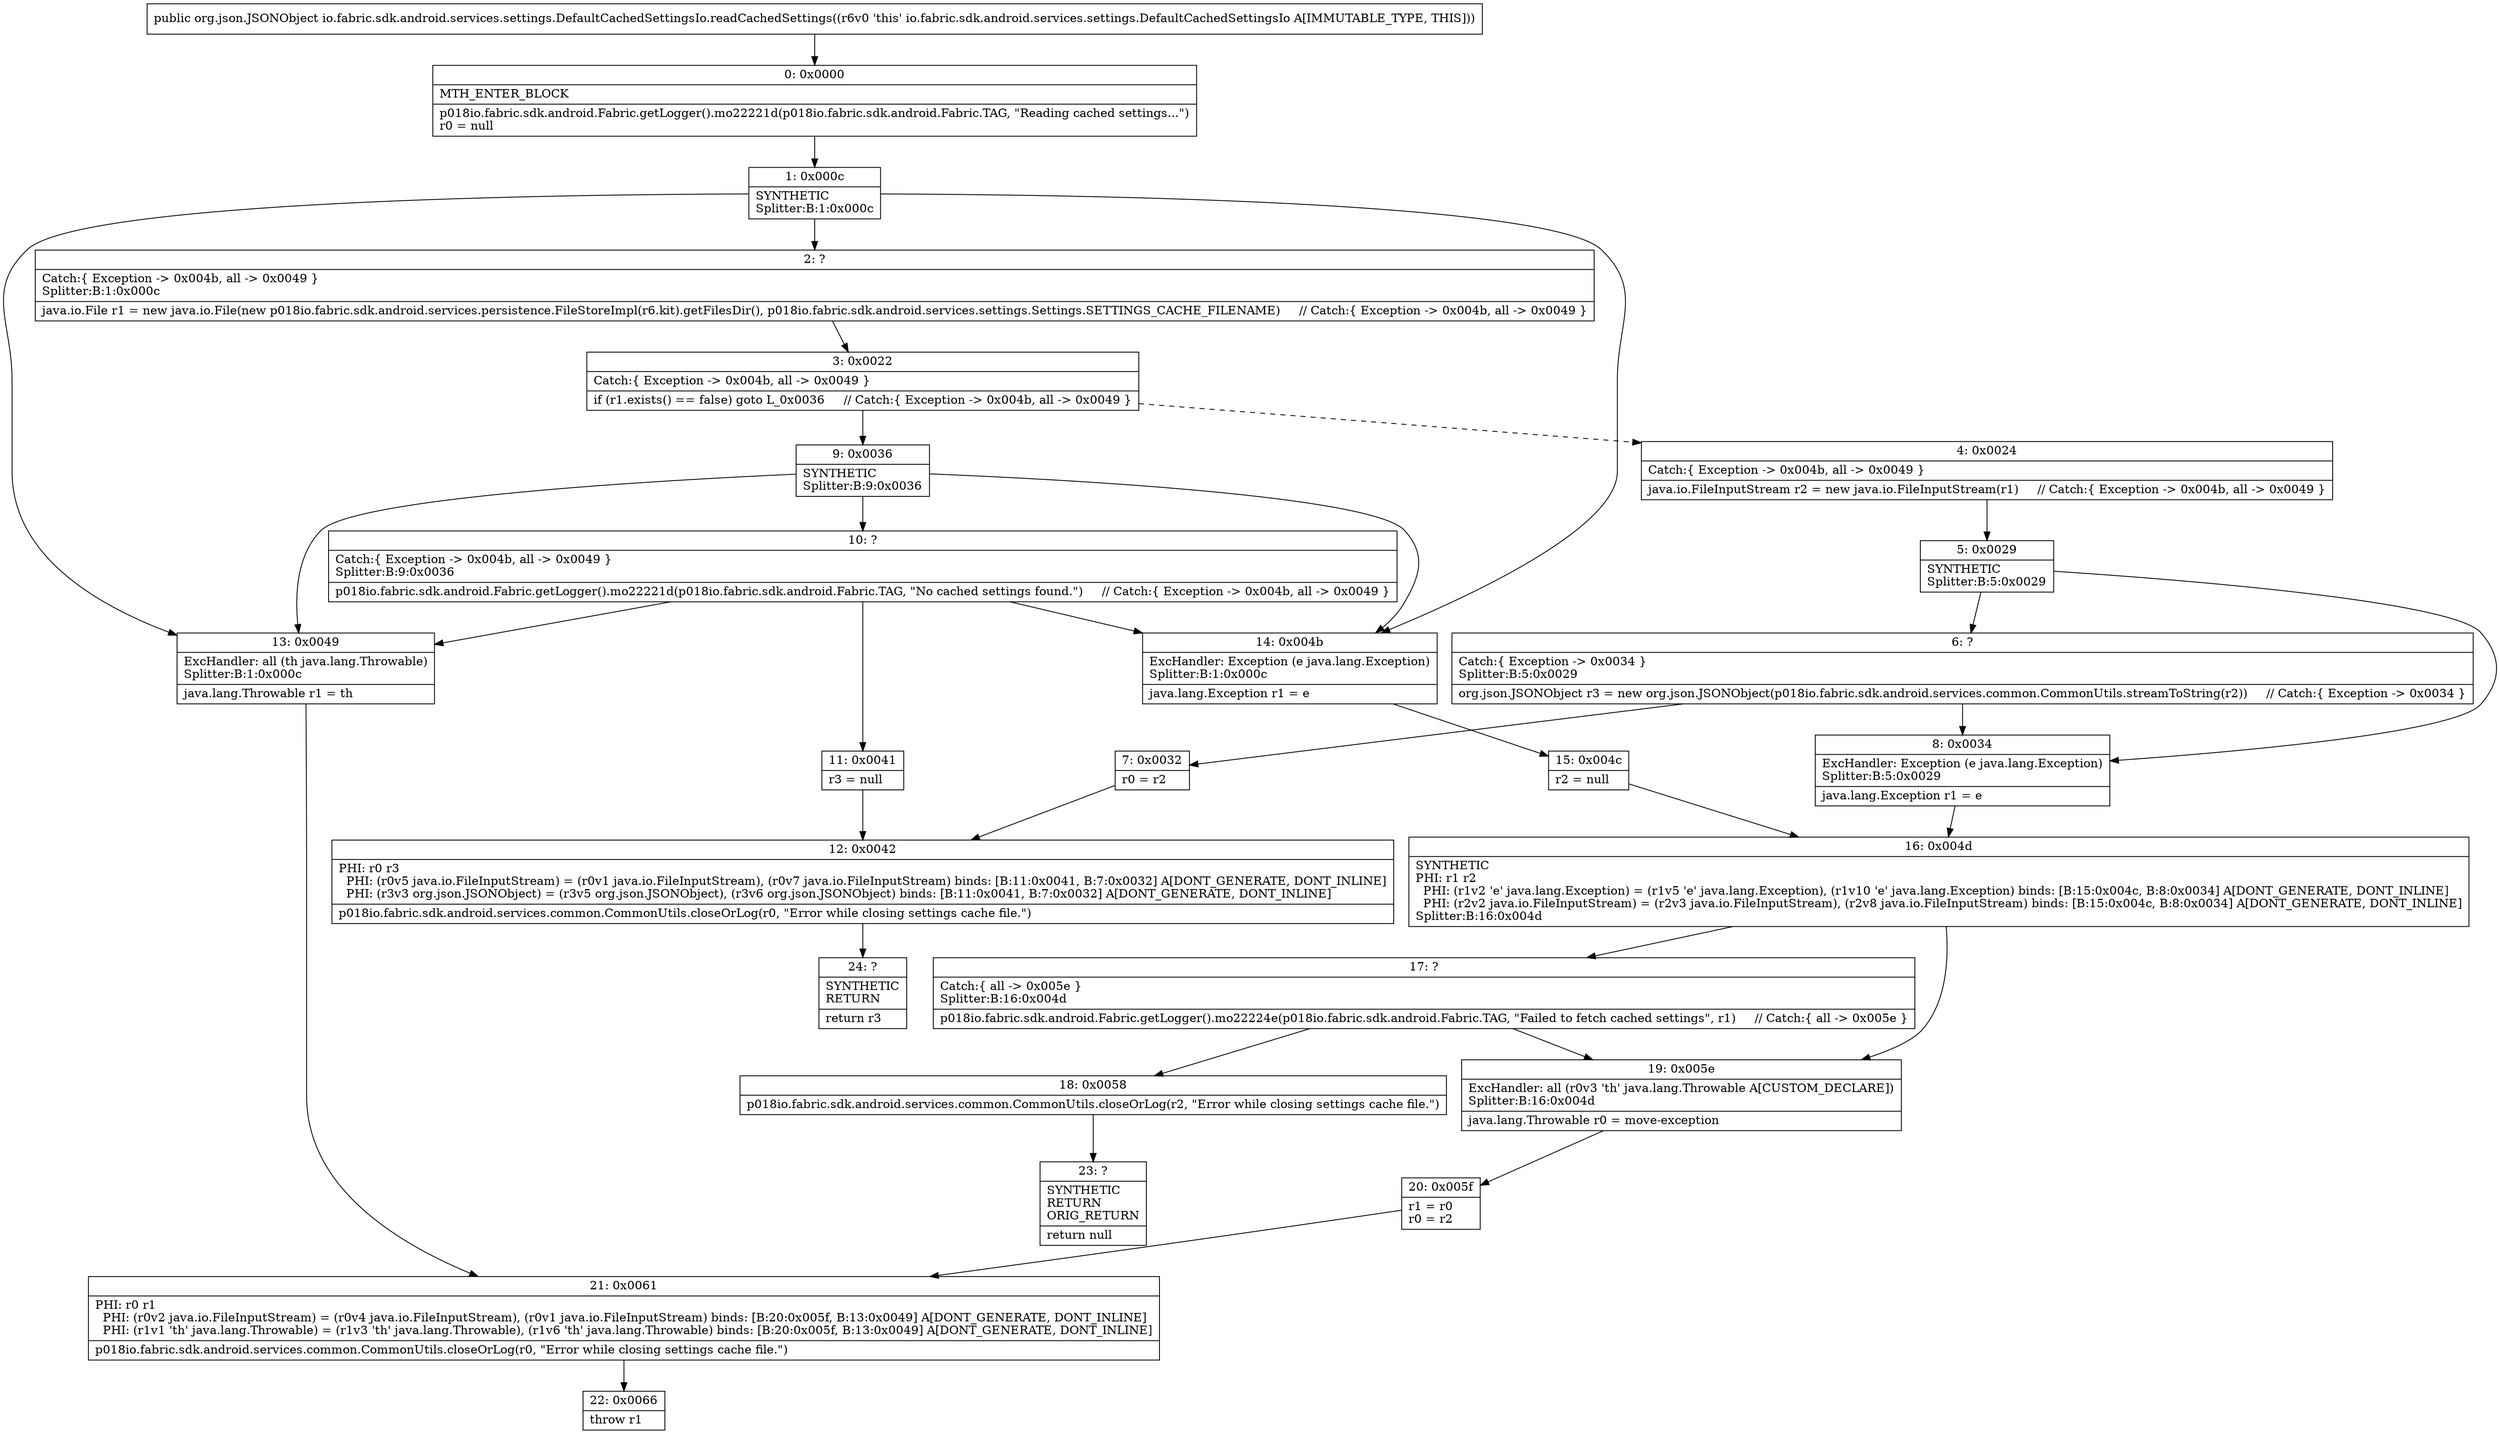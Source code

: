 digraph "CFG forio.fabric.sdk.android.services.settings.DefaultCachedSettingsIo.readCachedSettings()Lorg\/json\/JSONObject;" {
Node_0 [shape=record,label="{0\:\ 0x0000|MTH_ENTER_BLOCK\l|p018io.fabric.sdk.android.Fabric.getLogger().mo22221d(p018io.fabric.sdk.android.Fabric.TAG, \"Reading cached settings...\")\lr0 = null\l}"];
Node_1 [shape=record,label="{1\:\ 0x000c|SYNTHETIC\lSplitter:B:1:0x000c\l}"];
Node_2 [shape=record,label="{2\:\ ?|Catch:\{ Exception \-\> 0x004b, all \-\> 0x0049 \}\lSplitter:B:1:0x000c\l|java.io.File r1 = new java.io.File(new p018io.fabric.sdk.android.services.persistence.FileStoreImpl(r6.kit).getFilesDir(), p018io.fabric.sdk.android.services.settings.Settings.SETTINGS_CACHE_FILENAME)     \/\/ Catch:\{ Exception \-\> 0x004b, all \-\> 0x0049 \}\l}"];
Node_3 [shape=record,label="{3\:\ 0x0022|Catch:\{ Exception \-\> 0x004b, all \-\> 0x0049 \}\l|if (r1.exists() == false) goto L_0x0036     \/\/ Catch:\{ Exception \-\> 0x004b, all \-\> 0x0049 \}\l}"];
Node_4 [shape=record,label="{4\:\ 0x0024|Catch:\{ Exception \-\> 0x004b, all \-\> 0x0049 \}\l|java.io.FileInputStream r2 = new java.io.FileInputStream(r1)     \/\/ Catch:\{ Exception \-\> 0x004b, all \-\> 0x0049 \}\l}"];
Node_5 [shape=record,label="{5\:\ 0x0029|SYNTHETIC\lSplitter:B:5:0x0029\l}"];
Node_6 [shape=record,label="{6\:\ ?|Catch:\{ Exception \-\> 0x0034 \}\lSplitter:B:5:0x0029\l|org.json.JSONObject r3 = new org.json.JSONObject(p018io.fabric.sdk.android.services.common.CommonUtils.streamToString(r2))     \/\/ Catch:\{ Exception \-\> 0x0034 \}\l}"];
Node_7 [shape=record,label="{7\:\ 0x0032|r0 = r2\l}"];
Node_8 [shape=record,label="{8\:\ 0x0034|ExcHandler: Exception (e java.lang.Exception)\lSplitter:B:5:0x0029\l|java.lang.Exception r1 = e\l}"];
Node_9 [shape=record,label="{9\:\ 0x0036|SYNTHETIC\lSplitter:B:9:0x0036\l}"];
Node_10 [shape=record,label="{10\:\ ?|Catch:\{ Exception \-\> 0x004b, all \-\> 0x0049 \}\lSplitter:B:9:0x0036\l|p018io.fabric.sdk.android.Fabric.getLogger().mo22221d(p018io.fabric.sdk.android.Fabric.TAG, \"No cached settings found.\")     \/\/ Catch:\{ Exception \-\> 0x004b, all \-\> 0x0049 \}\l}"];
Node_11 [shape=record,label="{11\:\ 0x0041|r3 = null\l}"];
Node_12 [shape=record,label="{12\:\ 0x0042|PHI: r0 r3 \l  PHI: (r0v5 java.io.FileInputStream) = (r0v1 java.io.FileInputStream), (r0v7 java.io.FileInputStream) binds: [B:11:0x0041, B:7:0x0032] A[DONT_GENERATE, DONT_INLINE]\l  PHI: (r3v3 org.json.JSONObject) = (r3v5 org.json.JSONObject), (r3v6 org.json.JSONObject) binds: [B:11:0x0041, B:7:0x0032] A[DONT_GENERATE, DONT_INLINE]\l|p018io.fabric.sdk.android.services.common.CommonUtils.closeOrLog(r0, \"Error while closing settings cache file.\")\l}"];
Node_13 [shape=record,label="{13\:\ 0x0049|ExcHandler: all (th java.lang.Throwable)\lSplitter:B:1:0x000c\l|java.lang.Throwable r1 = th\l}"];
Node_14 [shape=record,label="{14\:\ 0x004b|ExcHandler: Exception (e java.lang.Exception)\lSplitter:B:1:0x000c\l|java.lang.Exception r1 = e\l}"];
Node_15 [shape=record,label="{15\:\ 0x004c|r2 = null\l}"];
Node_16 [shape=record,label="{16\:\ 0x004d|SYNTHETIC\lPHI: r1 r2 \l  PHI: (r1v2 'e' java.lang.Exception) = (r1v5 'e' java.lang.Exception), (r1v10 'e' java.lang.Exception) binds: [B:15:0x004c, B:8:0x0034] A[DONT_GENERATE, DONT_INLINE]\l  PHI: (r2v2 java.io.FileInputStream) = (r2v3 java.io.FileInputStream), (r2v8 java.io.FileInputStream) binds: [B:15:0x004c, B:8:0x0034] A[DONT_GENERATE, DONT_INLINE]\lSplitter:B:16:0x004d\l}"];
Node_17 [shape=record,label="{17\:\ ?|Catch:\{ all \-\> 0x005e \}\lSplitter:B:16:0x004d\l|p018io.fabric.sdk.android.Fabric.getLogger().mo22224e(p018io.fabric.sdk.android.Fabric.TAG, \"Failed to fetch cached settings\", r1)     \/\/ Catch:\{ all \-\> 0x005e \}\l}"];
Node_18 [shape=record,label="{18\:\ 0x0058|p018io.fabric.sdk.android.services.common.CommonUtils.closeOrLog(r2, \"Error while closing settings cache file.\")\l}"];
Node_19 [shape=record,label="{19\:\ 0x005e|ExcHandler: all (r0v3 'th' java.lang.Throwable A[CUSTOM_DECLARE])\lSplitter:B:16:0x004d\l|java.lang.Throwable r0 = move\-exception\l}"];
Node_20 [shape=record,label="{20\:\ 0x005f|r1 = r0\lr0 = r2\l}"];
Node_21 [shape=record,label="{21\:\ 0x0061|PHI: r0 r1 \l  PHI: (r0v2 java.io.FileInputStream) = (r0v4 java.io.FileInputStream), (r0v1 java.io.FileInputStream) binds: [B:20:0x005f, B:13:0x0049] A[DONT_GENERATE, DONT_INLINE]\l  PHI: (r1v1 'th' java.lang.Throwable) = (r1v3 'th' java.lang.Throwable), (r1v6 'th' java.lang.Throwable) binds: [B:20:0x005f, B:13:0x0049] A[DONT_GENERATE, DONT_INLINE]\l|p018io.fabric.sdk.android.services.common.CommonUtils.closeOrLog(r0, \"Error while closing settings cache file.\")\l}"];
Node_22 [shape=record,label="{22\:\ 0x0066|throw r1\l}"];
Node_23 [shape=record,label="{23\:\ ?|SYNTHETIC\lRETURN\lORIG_RETURN\l|return null\l}"];
Node_24 [shape=record,label="{24\:\ ?|SYNTHETIC\lRETURN\l|return r3\l}"];
MethodNode[shape=record,label="{public org.json.JSONObject io.fabric.sdk.android.services.settings.DefaultCachedSettingsIo.readCachedSettings((r6v0 'this' io.fabric.sdk.android.services.settings.DefaultCachedSettingsIo A[IMMUTABLE_TYPE, THIS])) }"];
MethodNode -> Node_0;
Node_0 -> Node_1;
Node_1 -> Node_2;
Node_1 -> Node_14;
Node_1 -> Node_13;
Node_2 -> Node_3;
Node_3 -> Node_4[style=dashed];
Node_3 -> Node_9;
Node_4 -> Node_5;
Node_5 -> Node_6;
Node_5 -> Node_8;
Node_6 -> Node_7;
Node_6 -> Node_8;
Node_7 -> Node_12;
Node_8 -> Node_16;
Node_9 -> Node_10;
Node_9 -> Node_14;
Node_9 -> Node_13;
Node_10 -> Node_11;
Node_10 -> Node_14;
Node_10 -> Node_13;
Node_11 -> Node_12;
Node_12 -> Node_24;
Node_13 -> Node_21;
Node_14 -> Node_15;
Node_15 -> Node_16;
Node_16 -> Node_17;
Node_16 -> Node_19;
Node_17 -> Node_18;
Node_17 -> Node_19;
Node_18 -> Node_23;
Node_19 -> Node_20;
Node_20 -> Node_21;
Node_21 -> Node_22;
}

